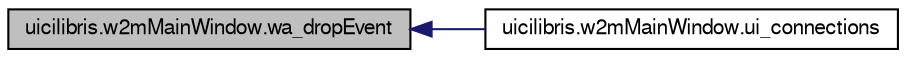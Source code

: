 digraph G
{
  edge [fontname="FreeSans",fontsize="10",labelfontname="FreeSans",labelfontsize="10"];
  node [fontname="FreeSans",fontsize="10",shape=record];
  rankdir="LR";
  Node1 [label="uicilibris.w2mMainWindow.wa_dropEvent",height=0.2,width=0.4,color="black", fillcolor="grey75", style="filled" fontcolor="black"];
  Node1 -> Node2 [dir="back",color="midnightblue",fontsize="10",style="solid"];
  Node2 [label="uicilibris.w2mMainWindow.ui_connections",height=0.2,width=0.4,color="black", fillcolor="white", style="filled",URL="$classuicilibris_1_1w2mMainWindow.html#a92db5c455a549b7a1a7dd6f0ae341611",tooltip="Connects signals with methods."];
}

